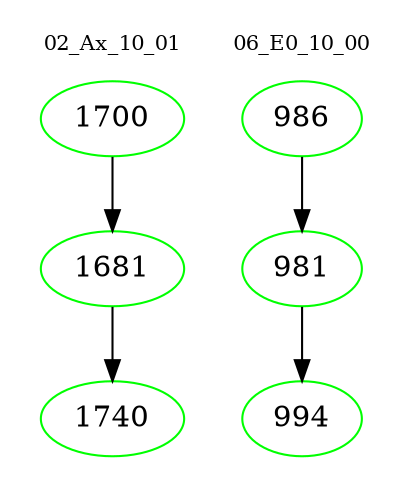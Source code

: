 digraph{
subgraph cluster_0 {
color = white
label = "02_Ax_10_01";
fontsize=10;
T0_1700 [label="1700", color="green"]
T0_1700 -> T0_1681 [color="black"]
T0_1681 [label="1681", color="green"]
T0_1681 -> T0_1740 [color="black"]
T0_1740 [label="1740", color="green"]
}
subgraph cluster_1 {
color = white
label = "06_E0_10_00";
fontsize=10;
T1_986 [label="986", color="green"]
T1_986 -> T1_981 [color="black"]
T1_981 [label="981", color="green"]
T1_981 -> T1_994 [color="black"]
T1_994 [label="994", color="green"]
}
}
